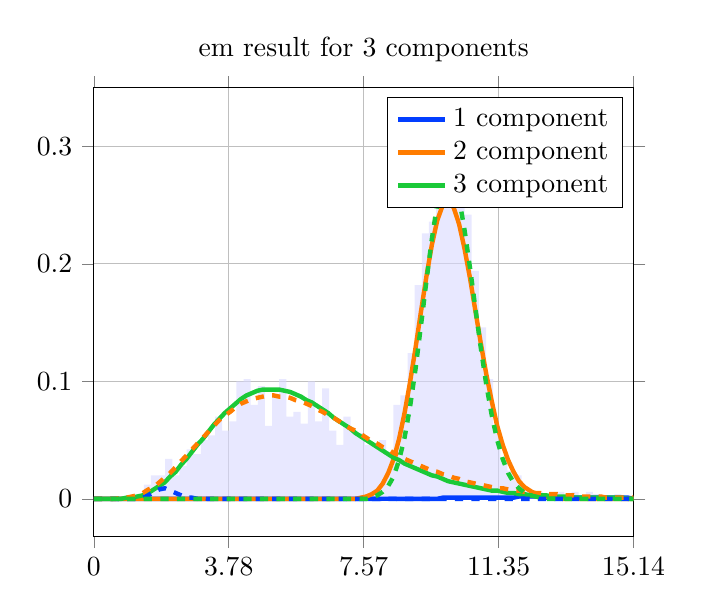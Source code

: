 \begin{tikzpicture}
\begin{axis}[title={em result for 3 components}, yticklabel style={/pgf/number format/fixed,
            /pgf/number format/precision=3}, grid={major}, yminorgrids={true}, tick align={outside}, xtick={0.0,3.784,7.569,11.353,15.137}, xmin={0.0}, xmax={15.137}, scaled y ticks={false}]
    \addplot[ybar interval, fill={blue!15}, forget plot, opacity={0.6}, draw={none}, bar width={5.0e-6}]
        table[row sep={\\}]
        {
            \\
            1.4  0.012  \\
            1.6  0.02  \\
            1.8  0.02  \\
            2.0  0.034  \\
            2.2  0.02  \\
            2.4  0.028  \\
            2.6  0.042  \\
            2.8  0.038  \\
            3.0  0.05  \\
            3.2  0.054  \\
            3.4  0.07  \\
            3.6  0.058  \\
            3.8  0.066  \\
            4.0  0.1  \\
            4.2  0.102  \\
            4.4  0.08  \\
            4.6  0.096  \\
            4.8  0.062  \\
            5.0  0.088  \\
            5.2  0.102  \\
            5.4  0.07  \\
            5.6  0.074  \\
            5.8  0.064  \\
            6.0  0.1  \\
            6.2  0.066  \\
            6.4  0.094  \\
            6.6  0.058  \\
            6.8  0.046  \\
            7.0  0.07  \\
            7.2  0.058  \\
            7.4  0.056  \\
            7.6  0.046  \\
            7.8  0.044  \\
            8.0  0.05  \\
            8.2  0.038  \\
            8.4  0.08  \\
            8.6  0.088  \\
            8.8  0.124  \\
            9.0  0.182  \\
            9.2  0.226  \\
            9.4  0.236  \\
            9.6  0.262  \\
            9.8  0.318  \\
            10.0  0.254  \\
            10.2  0.274  \\
            10.4  0.242  \\
            10.6  0.194  \\
            10.8  0.146  \\
            11.0  0.102  \\
            11.2  0.058  \\
            11.4  0.034  \\
            11.6  0.024  \\
            11.8  0.02  \\
            12.0  0.01  \\
            12.2  0.004  \\
            12.4  0.006  \\
            12.6  0.002  \\
            12.8  0.004  \\
            13.0  0.006  \\
            13.2  0.002  \\
            13.4  0.006  \\
            13.6  0.002  \\
            13.8  0.006  \\
            14.0  0.004  \\
            14.2  0.0  \\
            14.4  0.0  \\
            14.6  0.004  \\
            14.8  0.002  \\
            15.0  0.002  \\
            15.2  0.0  \\
        }
        ;
    \addplot[style={{ultra thick}}, color={rgb,1:red,0.008;green,0.243;blue,1.0}]
        table[row sep={\\}]
        {
            \\
            0.0  0.0  \\
            0.153  6.885e-72  \\
            0.306  3.461e-58  \\
            0.459  2.816e-50  \\
            0.612  9.753e-45  \\
            0.765  1.696e-40  \\
            0.917  4.448e-37  \\
            1.07  3.16e-34  \\
            1.223  8.634e-32  \\
            1.376  1.137e-29  \\
            1.529  8.417e-28  \\
            1.682  3.911e-26  \\
            1.835  1.237e-24  \\
            1.988  2.833e-23  \\
            2.141  4.927e-22  \\
            2.294  6.76e-21  \\
            2.446  7.545e-20  \\
            2.599  7.024e-19  \\
            2.752  5.569e-18  \\
            2.905  3.826e-17  \\
            3.058  2.311e-16  \\
            3.211  1.243e-15  \\
            3.364  6.019e-15  \\
            3.517  2.648e-14  \\
            3.67  1.067e-13  \\
            3.823  3.968e-13  \\
            3.975  1.37e-12  \\
            4.128  4.415e-12  \\
            4.281  1.335e-11  \\
            4.434  3.806e-11  \\
            4.587  1.027e-10  \\
            4.74  2.631e-10  \\
            4.893  6.424e-10  \\
            5.046  1.499e-9  \\
            5.199  3.352e-9  \\
            5.352  7.202e-9  \\
            5.504  1.49e-8  \\
            5.657  2.973e-8  \\
            5.81  5.736e-8  \\
            5.963  1.072e-7  \\
            6.116  1.942e-7  \\
            6.269  3.419e-7  \\
            6.422  5.856e-7  \\
            6.575  9.769e-7  \\
            6.728  1.589e-6  \\
            6.881  2.524e-6  \\
            7.033  3.919e-6  \\
            7.186  5.952e-6  \\
            7.339  8.853e-6  \\
            7.492  1.29e-5  \\
            7.645  1.845e-5  \\
            7.798  2.589e-5  \\
            7.951  3.57e-5  \\
            8.104  4.838e-5  \\
            8.257  6.449e-5  \\
            8.41  8.462e-5  \\
            8.562  0.0  \\
            8.715  0.0  \\
            8.868  0.0  \\
            9.021  0.0  \\
            9.174  0.0  \\
            9.327  0.0  \\
            9.48  0.0  \\
            9.633  0.0  \\
            9.786  0.001  \\
            9.939  0.001  \\
            10.091  0.001  \\
            10.244  0.001  \\
            10.397  0.001  \\
            10.55  0.001  \\
            10.703  0.001  \\
            10.856  0.001  \\
            11.009  0.001  \\
            11.162  0.001  \\
            11.315  0.001  \\
            11.468  0.001  \\
            11.62  0.001  \\
            11.773  0.001  \\
            11.926  0.002  \\
            12.079  0.002  \\
            12.232  0.002  \\
            12.385  0.002  \\
            12.538  0.002  \\
            12.691  0.001  \\
            12.844  0.001  \\
            12.997  0.001  \\
            13.149  0.001  \\
            13.302  0.001  \\
            13.455  0.001  \\
            13.608  0.001  \\
            13.761  0.001  \\
            13.914  0.001  \\
            14.067  0.001  \\
            14.22  0.001  \\
            14.373  0.001  \\
            14.526  0.001  \\
            14.678  0.001  \\
            14.831  0.001  \\
            14.984  0.001  \\
            15.137  0.0  \\
        }
        ;
    \addlegendentry {1 component}
    \addplot[style={{ultra thick}}, color={rgb,1:red,1.0;green,0.486;blue,0.0}]
        table[row sep={\\}]
        {
            \\
            0.0  0.0  \\
            0.153  2.387e-216  \\
            0.306  1.228e-170  \\
            0.459  2.497e-144  \\
            0.612  5.772e-126  \\
            0.765  5.92e-112  \\
            0.917  1.071e-100  \\
            1.07  2.441e-91  \\
            1.223  2.261e-83  \\
            1.376  1.816e-76  \\
            1.529  2.118e-70  \\
            1.682  5.186e-65  \\
            1.835  3.5e-60  \\
            1.988  8.003e-56  \\
            2.141  7.281e-52  \\
            2.294  2.993e-48  \\
            2.446  6.16e-45  \\
            2.599  6.904e-42  \\
            2.752  4.517e-39  \\
            2.905  1.828e-36  \\
            3.058  4.81e-34  \\
            3.211  8.58e-32  \\
            3.364  1.076e-29  \\
            3.517  9.781e-28  \\
            3.67  6.629e-26  \\
            3.823  3.43e-24  \\
            3.975  1.384e-22  \\
            4.128  4.438e-21  \\
            4.281  1.15e-19  \\
            4.434  2.443e-18  \\
            4.587  4.316e-17  \\
            4.74  6.415e-16  \\
            4.893  8.112e-15  \\
            5.046  8.813e-14  \\
            5.199  8.302e-13  \\
            5.352  6.836e-12  \\
            5.504  4.959e-11  \\
            5.657  3.191e-10  \\
            5.81  1.833e-9  \\
            5.963  9.456e-9  \\
            6.116  4.404e-8  \\
            6.269  1.861e-7  \\
            6.422  7.173e-7  \\
            6.575  2.531e-6  \\
            6.728  8.211e-6  \\
            6.881  2.459e-5  \\
            7.033  6.818e-5  \\
            7.186  0.0  \\
            7.339  0.0  \\
            7.492  0.001  \\
            7.645  0.002  \\
            7.798  0.004  \\
            7.951  0.007  \\
            8.104  0.013  \\
            8.257  0.022  \\
            8.41  0.034  \\
            8.562  0.051  \\
            8.715  0.073  \\
            8.868  0.099  \\
            9.021  0.128  \\
            9.174  0.159  \\
            9.327  0.189  \\
            9.48  0.216  \\
            9.633  0.237  \\
            9.786  0.25  \\
            9.939  0.253  \\
            10.091  0.248  \\
            10.244  0.234  \\
            10.397  0.213  \\
            10.55  0.188  \\
            10.703  0.16  \\
            10.856  0.132  \\
            11.009  0.106  \\
            11.162  0.083  \\
            11.315  0.062  \\
            11.468  0.046  \\
            11.62  0.033  \\
            11.773  0.023  \\
            11.926  0.015  \\
            12.079  0.01  \\
            12.232  0.007  \\
            12.385  0.004  \\
            12.538  0.003  \\
            12.691  0.002  \\
            12.844  0.001  \\
            12.997  0.001  \\
            13.149  0.0  \\
            13.302  0.0  \\
            13.455  8.491e-5  \\
            13.608  4.484e-5  \\
            13.761  2.322e-5  \\
            13.914  1.179e-5  \\
            14.067  5.878e-6  \\
            14.22  2.877e-6  \\
            14.373  1.383e-6  \\
            14.526  6.533e-7  \\
            14.678  3.033e-7  \\
            14.831  1.385e-7  \\
            14.984  6.219e-8  \\
            15.137  2.748e-8  \\
        }
        ;
    \addlegendentry {2 component}
    \addplot[style={{ultra thick}}, color={rgb,1:red,0.102;green,0.788;blue,0.22}]
        table[row sep={\\}]
        {
            \\
            0.0  0.0  \\
            0.153  3.528e-8  \\
            0.306  1.739e-6  \\
            0.459  1.578e-5  \\
            0.612  7.155e-5  \\
            0.765  0.0  \\
            0.917  0.001  \\
            1.07  0.001  \\
            1.223  0.002  \\
            1.376  0.003  \\
            1.529  0.005  \\
            1.682  0.008  \\
            1.835  0.011  \\
            1.988  0.014  \\
            2.141  0.019  \\
            2.294  0.023  \\
            2.446  0.029  \\
            2.599  0.034  \\
            2.752  0.04  \\
            2.905  0.046  \\
            3.058  0.051  \\
            3.211  0.057  \\
            3.364  0.063  \\
            3.517  0.068  \\
            3.67  0.073  \\
            3.823  0.077  \\
            3.975  0.081  \\
            4.128  0.085  \\
            4.281  0.088  \\
            4.434  0.09  \\
            4.587  0.092  \\
            4.74  0.093  \\
            4.893  0.093  \\
            5.046  0.093  \\
            5.199  0.093  \\
            5.352  0.092  \\
            5.504  0.091  \\
            5.657  0.089  \\
            5.81  0.087  \\
            5.963  0.084  \\
            6.116  0.082  \\
            6.269  0.079  \\
            6.422  0.076  \\
            6.575  0.073  \\
            6.728  0.069  \\
            6.881  0.066  \\
            7.033  0.063  \\
            7.186  0.06  \\
            7.339  0.056  \\
            7.492  0.053  \\
            7.645  0.05  \\
            7.798  0.047  \\
            7.951  0.044  \\
            8.104  0.041  \\
            8.257  0.038  \\
            8.41  0.035  \\
            8.562  0.033  \\
            8.715  0.03  \\
            8.868  0.028  \\
            9.021  0.026  \\
            9.174  0.024  \\
            9.327  0.022  \\
            9.48  0.02  \\
            9.633  0.019  \\
            9.786  0.017  \\
            9.939  0.015  \\
            10.091  0.014  \\
            10.244  0.013  \\
            10.397  0.012  \\
            10.55  0.011  \\
            10.703  0.01  \\
            10.856  0.009  \\
            11.009  0.008  \\
            11.162  0.007  \\
            11.315  0.007  \\
            11.468  0.006  \\
            11.62  0.005  \\
            11.773  0.005  \\
            11.926  0.004  \\
            12.079  0.004  \\
            12.232  0.003  \\
            12.385  0.003  \\
            12.538  0.003  \\
            12.691  0.003  \\
            12.844  0.002  \\
            12.997  0.002  \\
            13.149  0.002  \\
            13.302  0.002  \\
            13.455  0.001  \\
            13.608  0.001  \\
            13.761  0.001  \\
            13.914  0.001  \\
            14.067  0.001  \\
            14.22  0.001  \\
            14.373  0.001  \\
            14.526  0.001  \\
            14.678  0.001  \\
            14.831  0.001  \\
            14.984  0.0  \\
            15.137  0.0  \\
        }
        ;
    \addlegendentry {3 component}
    \addplot[style={{ultra thick, dashed}}, color={rgb,1:red,0.008;green,0.243;blue,1.0}]
        table[row sep={\\}]
        {
            \\
            0.0  0.0  \\
            0.153  2.724e-30  \\
            0.306  7.035e-20  \\
            0.459  2.436e-14  \\
            0.612  8.537e-11  \\
            0.765  2.414e-8  \\
            0.917  1.389e-6  \\
            1.07  2.664e-5  \\
            1.223  0.0  \\
            1.376  0.001  \\
            1.529  0.003  \\
            1.682  0.006  \\
            1.835  0.008  \\
            1.988  0.009  \\
            2.141  0.007  \\
            2.294  0.005  \\
            2.446  0.003  \\
            2.599  0.001  \\
            2.752  0.001  \\
            2.905  0.0  \\
            3.058  8.748e-5  \\
            3.211  2.755e-5  \\
            3.364  7.944e-6  \\
            3.517  2.113e-6  \\
            3.67  5.22e-7  \\
            3.823  1.205e-7  \\
            3.975  2.613e-8  \\
            4.128  5.35e-9  \\
            4.281  1.038e-9  \\
            4.434  1.917e-10  \\
            4.587  3.378e-11  \\
            4.74  5.701e-12  \\
            4.893  9.239e-13  \\
            5.046  1.441e-13  \\
            5.199  2.169e-14  \\
            5.352  3.157e-15  \\
            5.504  4.449e-16  \\
            5.657  6.085e-17  \\
            5.81  8.089e-18  \\
            5.963  1.047e-18  \\
            6.116  1.32e-19  \\
            6.269  1.624e-20  \\
            6.422  1.953e-21  \\
            6.575  2.297e-22  \\
            6.728  2.646e-23  \\
            6.881  2.986e-24  \\
            7.033  3.306e-25  \\
            7.186  3.593e-26  \\
            7.339  3.837e-27  \\
            7.492  4.028e-28  \\
            7.645  4.161e-29  \\
            7.798  4.232e-30  \\
            7.951  4.24e-31  \\
            8.104  4.187e-32  \\
            8.257  4.078e-33  \\
            8.41  3.919e-34  \\
            8.562  3.718e-35  \\
            8.715  3.483e-36  \\
            8.868  3.225e-37  \\
            9.021  2.951e-38  \\
            9.174  2.67e-39  \\
            9.327  2.39e-40  \\
            9.48  2.117e-41  \\
            9.633  1.856e-42  \\
            9.786  1.612e-43  \\
            9.939  1.386e-44  \\
            10.091  1.181e-45  \\
            10.244  9.977e-47  \\
            10.397  8.353e-48  \\
            10.55  6.935e-49  \\
            10.703  5.711e-50  \\
            10.856  4.665e-51  \\
            11.009  3.782e-52  \\
            11.162  3.042e-53  \\
            11.315  2.43e-54  \\
            11.468  1.927e-55  \\
            11.62  1.517e-56  \\
            11.773  1.187e-57  \\
            11.926  9.224e-59  \\
            12.079  7.122e-60  \\
            12.232  5.465e-61  \\
            12.385  4.168e-62  \\
            12.538  3.16e-63  \\
            12.691  2.382e-64  \\
            12.844  1.785e-65  \\
            12.997  1.331e-66  \\
            13.149  9.864e-68  \\
            13.302  7.274e-69  \\
            13.455  5.337e-70  \\
            13.608  3.896e-71  \\
            13.761  2.83e-72  \\
            13.914  2.046e-73  \\
            14.067  1.472e-74  \\
            14.22  1.054e-75  \\
            14.373  7.516e-77  \\
            14.526  5.335e-78  \\
            14.678  3.771e-79  \\
            14.831  2.654e-80  \\
            14.984  1.86e-81  \\
            15.137  1.298e-82  \\
        }
        ;
    \addplot[style={{ultra thick, dashed}}, color={rgb,1:red,1.0;green,0.486;blue,0.0}]
        table[row sep={\\}]
        {
            \\
            0.0  0.0  \\
            0.153  2.99e-7  \\
            0.306  8.212e-6  \\
            0.459  5.352e-5  \\
            0.612  0.0  \\
            0.765  0.001  \\
            0.917  0.001  \\
            1.07  0.002  \\
            1.223  0.003  \\
            1.376  0.005  \\
            1.529  0.008  \\
            1.682  0.01  \\
            1.835  0.014  \\
            1.988  0.018  \\
            2.141  0.022  \\
            2.294  0.027  \\
            2.446  0.032  \\
            2.599  0.037  \\
            2.752  0.042  \\
            2.905  0.047  \\
            3.058  0.052  \\
            3.211  0.057  \\
            3.364  0.062  \\
            3.517  0.067  \\
            3.67  0.071  \\
            3.823  0.074  \\
            3.975  0.078  \\
            4.128  0.081  \\
            4.281  0.083  \\
            4.434  0.085  \\
            4.587  0.086  \\
            4.74  0.087  \\
            4.893  0.088  \\
            5.046  0.088  \\
            5.199  0.087  \\
            5.352  0.087  \\
            5.504  0.086  \\
            5.657  0.084  \\
            5.81  0.083  \\
            5.963  0.081  \\
            6.116  0.079  \\
            6.269  0.076  \\
            6.422  0.074  \\
            6.575  0.071  \\
            6.728  0.069  \\
            6.881  0.066  \\
            7.033  0.063  \\
            7.186  0.06  \\
            7.339  0.058  \\
            7.492  0.055  \\
            7.645  0.052  \\
            7.798  0.049  \\
            7.951  0.047  \\
            8.104  0.044  \\
            8.257  0.042  \\
            8.41  0.039  \\
            8.562  0.037  \\
            8.715  0.034  \\
            8.868  0.032  \\
            9.021  0.03  \\
            9.174  0.028  \\
            9.327  0.026  \\
            9.48  0.024  \\
            9.633  0.023  \\
            9.786  0.021  \\
            9.939  0.02  \\
            10.091  0.018  \\
            10.244  0.017  \\
            10.397  0.015  \\
            10.55  0.014  \\
            10.703  0.013  \\
            10.856  0.012  \\
            11.009  0.011  \\
            11.162  0.01  \\
            11.315  0.009  \\
            11.468  0.009  \\
            11.62  0.008  \\
            11.773  0.007  \\
            11.926  0.007  \\
            12.079  0.006  \\
            12.232  0.006  \\
            12.385  0.005  \\
            12.538  0.005  \\
            12.691  0.004  \\
            12.844  0.004  \\
            12.997  0.004  \\
            13.149  0.003  \\
            13.302  0.003  \\
            13.455  0.003  \\
            13.608  0.002  \\
            13.761  0.002  \\
            13.914  0.002  \\
            14.067  0.002  \\
            14.22  0.002  \\
            14.373  0.001  \\
            14.526  0.001  \\
            14.678  0.001  \\
            14.831  0.001  \\
            14.984  0.001  \\
            15.137  0.001  \\
        }
        ;
    \addplot[style={{ultra thick, dashed}}, color={rgb,1:red,0.102;green,0.788;blue,0.22}]
        table[row sep={\\}]
        {
            \\
            0.0  0.0  \\
            0.153  4.7e-277  \\
            0.306  1.774e-218  \\
            0.459  9.185e-185  \\
            0.612  3.146e-161  \\
            0.765  2.85e-143  \\
            0.917  7.653e-129  \\
            1.07  7.554e-117  \\
            1.223  1.232e-106  \\
            1.376  8.745e-98  \\
            1.529  5.241e-90  \\
            1.682  4.251e-83  \\
            1.835  6.612e-77  \\
            1.988  2.57e-71  \\
            2.141  3.066e-66  \\
            2.294  1.322e-61  \\
            2.446  2.349e-57  \\
            2.599  1.915e-53  \\
            2.752  7.835e-50  \\
            2.905  1.733e-46  \\
            3.058  2.206e-43  \\
            3.211  1.707e-40  \\
            3.364  8.406e-38  \\
            3.517  2.743e-35  \\
            3.67  6.143e-33  \\
            3.823  9.735e-31  \\
            3.975  1.122e-28  \\
            4.128  9.627e-27  \\
            4.281  6.287e-25  \\
            4.434  3.185e-23  \\
            4.587  1.274e-21  \\
            4.74  4.081e-20  \\
            4.893  1.063e-18  \\
            5.046  2.28e-17  \\
            5.199  4.073e-16  \\
            5.352  6.124e-15  \\
            5.504  7.827e-14  \\
            5.657  8.58e-13  \\
            5.81  8.132e-12  \\
            5.963  6.715e-11  \\
            6.116  4.865e-10  \\
            6.269  3.112e-9  \\
            6.422  1.768e-8  \\
            6.575  8.976e-8  \\
            6.728  4.091e-7  \\
            6.881  1.683e-6  \\
            7.033  6.273e-6  \\
            7.186  2.128e-5  \\
            7.339  6.599e-5  \\
            7.492  0.0  \\
            7.645  0.0  \\
            7.798  0.001  \\
            7.951  0.003  \\
            8.104  0.006  \\
            8.257  0.011  \\
            8.41  0.019  \\
            8.562  0.033  \\
            8.715  0.052  \\
            8.868  0.078  \\
            9.021  0.11  \\
            9.174  0.147  \\
            9.327  0.185  \\
            9.48  0.221  \\
            9.633  0.251  \\
            9.786  0.271  \\
            9.939  0.279  \\
            10.091  0.273  \\
            10.244  0.256  \\
            10.397  0.229  \\
            10.55  0.197  \\
            10.703  0.162  \\
            10.856  0.128  \\
            11.009  0.097  \\
            11.162  0.071  \\
            11.315  0.05  \\
            11.468  0.034  \\
            11.62  0.022  \\
            11.773  0.014  \\
            11.926  0.009  \\
            12.079  0.005  \\
            12.232  0.003  \\
            12.385  0.002  \\
            12.538  0.001  \\
            12.691  0.0  \\
            12.844  0.0  \\
            12.997  0.0  \\
            13.149  5.633e-5  \\
            13.302  2.641e-5  \\
            13.455  1.206e-5  \\
            13.608  5.369e-6  \\
            13.761  2.331e-6  \\
            13.914  9.872e-7  \\
            14.067  4.082e-7  \\
            14.22  1.649e-7  \\
            14.373  6.507e-8  \\
            14.526  2.511e-8  \\
            14.678  9.479e-9  \\
            14.831  3.502e-9  \\
            14.984  1.267e-9  \\
            15.137  4.487e-10  \\
        }
        ;
\end{axis}
\end{tikzpicture}
